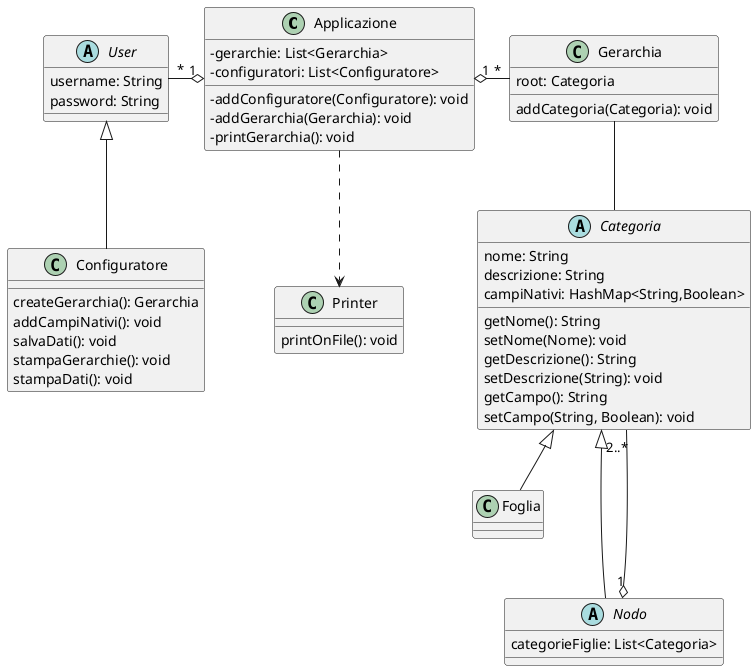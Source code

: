 @startuml
skinparam ClassAttributeIconSize 0

class Applicazione{
- gerarchie: List<Gerarchia>
- configuratori: List<Configuratore>
- addConfiguratore(Configuratore): void
- addGerarchia(Gerarchia): void
- printGerarchia(): void
}

abstract class User{
username: String
password: String
}

class Configuratore{
createGerarchia(): Gerarchia
addCampiNativi(): void
salvaDati(): void
stampaGerarchie(): void
stampaDati(): void
}

class Printer{
printOnFile(): void
}

class Gerarchia{
root: Categoria
addCategoria(Categoria): void
}

abstract class Categoria{
nome: String
descrizione: String
campiNativi: HashMap<String,Boolean>
getNome(): String
setNome(Nome): void
getDescrizione(): String
setDescrizione(String): void
getCampo(): String
setCampo(String, Boolean): void
}

class Foglia

abstract class Nodo{
categorieFiglie: List<Categoria>
}

Applicazione "1" o-left- "*" User
User <|-down- Configuratore
Printer <.up. Applicazione
Gerarchia "*" -left-o "1" Applicazione
Categoria -up- Gerarchia
Foglia -up-|> Categoria
Nodo "1" o-down-- "2..*" Categoria
Nodo -up-|> Categoria

@enduml